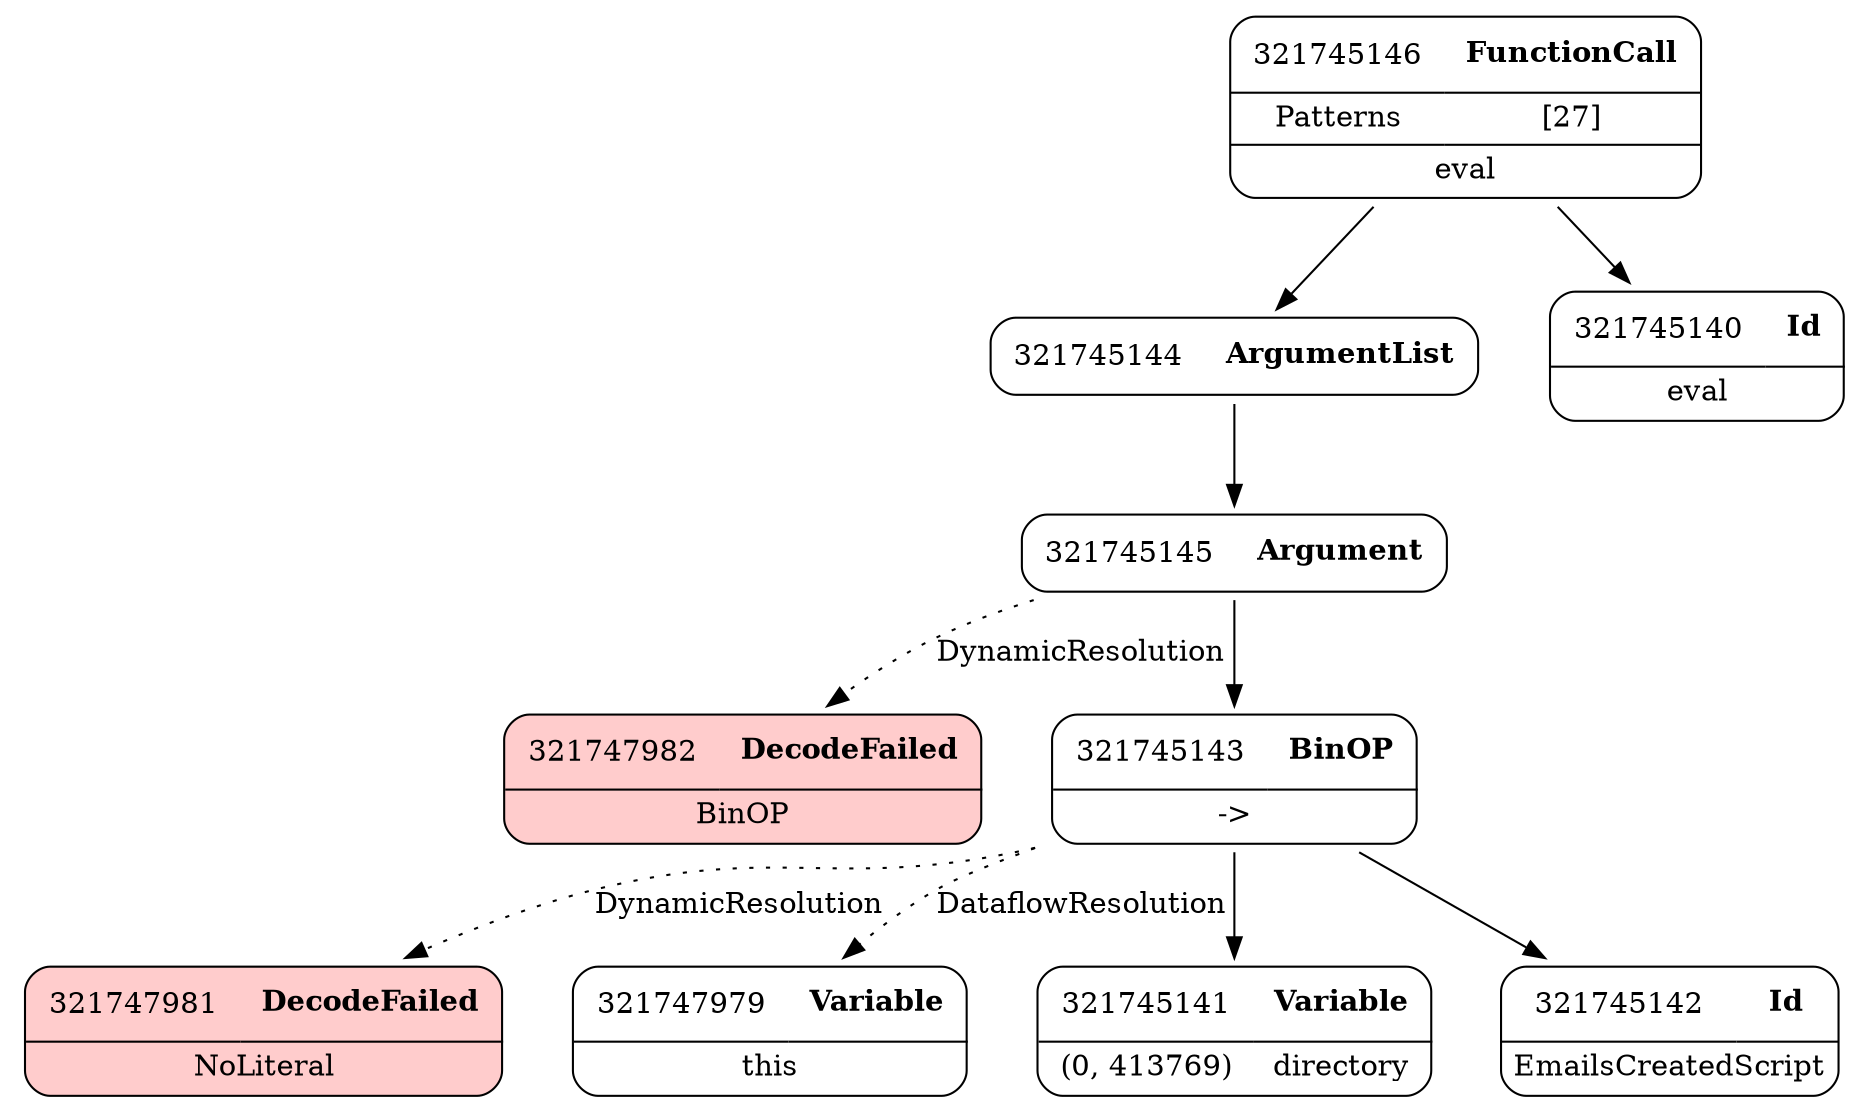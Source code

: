 digraph ast {
node [shape=none];
321747981 [label=<<TABLE border='1' cellspacing='0' cellpadding='10' style='rounded' bgcolor='#FFCCCC' ><TR><TD border='0'>321747981</TD><TD border='0'><B>DecodeFailed</B></TD></TR><HR/><TR><TD border='0' cellpadding='5' colspan='2'>NoLiteral</TD></TR></TABLE>>];
321747982 [label=<<TABLE border='1' cellspacing='0' cellpadding='10' style='rounded' bgcolor='#FFCCCC' ><TR><TD border='0'>321747982</TD><TD border='0'><B>DecodeFailed</B></TD></TR><HR/><TR><TD border='0' cellpadding='5' colspan='2'>BinOP</TD></TR></TABLE>>];
321745145 [label=<<TABLE border='1' cellspacing='0' cellpadding='10' style='rounded' ><TR><TD border='0'>321745145</TD><TD border='0'><B>Argument</B></TD></TR></TABLE>>];
321745145 -> 321745143 [weight=2];
321745145 -> 321747982 [style=dotted,label=DynamicResolution];
321745144 [label=<<TABLE border='1' cellspacing='0' cellpadding='10' style='rounded' ><TR><TD border='0'>321745144</TD><TD border='0'><B>ArgumentList</B></TD></TR></TABLE>>];
321745144 -> 321745145 [weight=2];
321747979 [label=<<TABLE border='1' cellspacing='0' cellpadding='10' style='rounded' ><TR><TD border='0'>321747979</TD><TD border='0'><B>Variable</B></TD></TR><HR/><TR><TD border='0' cellpadding='5' colspan='2'>this</TD></TR></TABLE>>];
321745146 [label=<<TABLE border='1' cellspacing='0' cellpadding='10' style='rounded' ><TR><TD border='0'>321745146</TD><TD border='0'><B>FunctionCall</B></TD></TR><HR/><TR><TD border='0' cellpadding='5'>Patterns</TD><TD border='0' cellpadding='5'>[27]</TD></TR><HR/><TR><TD border='0' cellpadding='5' colspan='2'>eval</TD></TR></TABLE>>];
321745146 -> 321745140 [weight=2];
321745146 -> 321745144 [weight=2];
321745141 [label=<<TABLE border='1' cellspacing='0' cellpadding='10' style='rounded' ><TR><TD border='0'>321745141</TD><TD border='0'><B>Variable</B></TD></TR><HR/><TR><TD border='0' cellpadding='5'>(0, 413769)</TD><TD border='0' cellpadding='5'>directory</TD></TR></TABLE>>];
321745140 [label=<<TABLE border='1' cellspacing='0' cellpadding='10' style='rounded' ><TR><TD border='0'>321745140</TD><TD border='0'><B>Id</B></TD></TR><HR/><TR><TD border='0' cellpadding='5' colspan='2'>eval</TD></TR></TABLE>>];
321745143 [label=<<TABLE border='1' cellspacing='0' cellpadding='10' style='rounded' ><TR><TD border='0'>321745143</TD><TD border='0'><B>BinOP</B></TD></TR><HR/><TR><TD border='0' cellpadding='5' colspan='2'>-&gt;</TD></TR></TABLE>>];
321745143 -> 321745141 [weight=2];
321745143 -> 321745142 [weight=2];
321745143 -> 321747981 [style=dotted,label=DynamicResolution];
321745143 -> 321747979 [style=dotted,label=DataflowResolution];
321745142 [label=<<TABLE border='1' cellspacing='0' cellpadding='10' style='rounded' ><TR><TD border='0'>321745142</TD><TD border='0'><B>Id</B></TD></TR><HR/><TR><TD border='0' cellpadding='5' colspan='2'>EmailsCreatedScript</TD></TR></TABLE>>];
}
